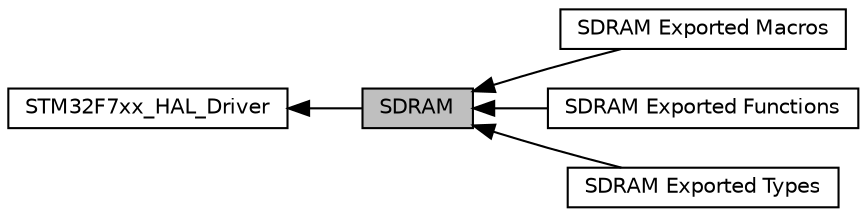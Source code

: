 digraph "SDRAM"
{
  edge [fontname="Helvetica",fontsize="10",labelfontname="Helvetica",labelfontsize="10"];
  node [fontname="Helvetica",fontsize="10",shape=record];
  rankdir=LR;
  Node1 [label="STM32F7xx_HAL_Driver",height=0.2,width=0.4,color="black", fillcolor="white", style="filled",URL="$group___s_t_m32_f7xx___h_a_l___driver.html"];
  Node3 [label="SDRAM Exported Macros",height=0.2,width=0.4,color="black", fillcolor="white", style="filled",URL="$group___s_d_r_a_m___exported___macros.html"];
  Node4 [label="SDRAM Exported Functions",height=0.2,width=0.4,color="black", fillcolor="white", style="filled",URL="$group___s_d_r_a_m___exported___functions.html"];
  Node2 [label="SDRAM Exported Types",height=0.2,width=0.4,color="black", fillcolor="white", style="filled",URL="$group___s_d_r_a_m___exported___types.html"];
  Node0 [label="SDRAM",height=0.2,width=0.4,color="black", fillcolor="grey75", style="filled", fontcolor="black"];
  Node1->Node0 [shape=plaintext, dir="back", style="solid"];
  Node0->Node2 [shape=plaintext, dir="back", style="solid"];
  Node0->Node3 [shape=plaintext, dir="back", style="solid"];
  Node0->Node4 [shape=plaintext, dir="back", style="solid"];
}
